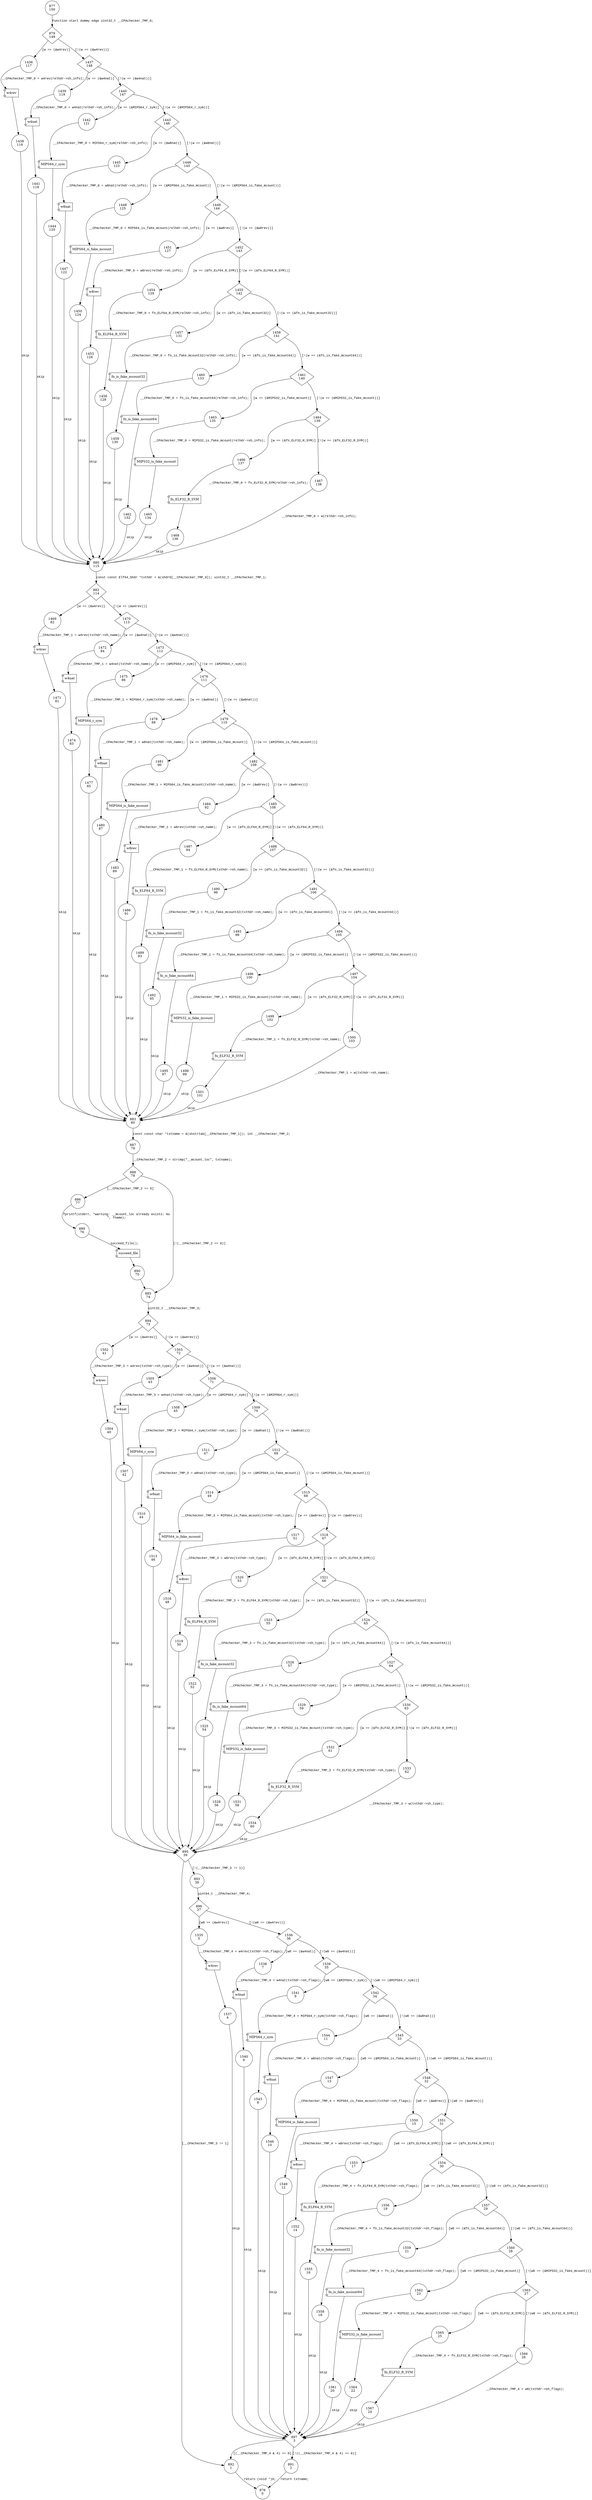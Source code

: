 digraph __has64_rel_mcount {
877 [shape="circle" label="877\n150"]
879 [shape="diamond" label="879\n149"]
1436 [shape="circle" label="1436\n117"]
1437 [shape="diamond" label="1437\n148"]
1439 [shape="circle" label="1439\n119"]
1440 [shape="diamond" label="1440\n147"]
1442 [shape="circle" label="1442\n121"]
1443 [shape="diamond" label="1443\n146"]
1445 [shape="circle" label="1445\n123"]
1446 [shape="diamond" label="1446\n145"]
1448 [shape="circle" label="1448\n125"]
1449 [shape="diamond" label="1449\n144"]
1451 [shape="circle" label="1451\n127"]
1452 [shape="diamond" label="1452\n143"]
1454 [shape="circle" label="1454\n129"]
1455 [shape="diamond" label="1455\n142"]
1457 [shape="circle" label="1457\n131"]
1458 [shape="diamond" label="1458\n141"]
1460 [shape="circle" label="1460\n133"]
1461 [shape="diamond" label="1461\n140"]
1463 [shape="circle" label="1463\n135"]
1464 [shape="diamond" label="1464\n139"]
1466 [shape="circle" label="1466\n137"]
1467 [shape="circle" label="1467\n138"]
880 [shape="circle" label="880\n115"]
882 [shape="diamond" label="882\n114"]
1469 [shape="circle" label="1469\n82"]
1470 [shape="diamond" label="1470\n113"]
1472 [shape="circle" label="1472\n84"]
1473 [shape="diamond" label="1473\n112"]
1475 [shape="circle" label="1475\n86"]
1476 [shape="diamond" label="1476\n111"]
1478 [shape="circle" label="1478\n88"]
1479 [shape="diamond" label="1479\n110"]
1481 [shape="circle" label="1481\n90"]
1482 [shape="diamond" label="1482\n109"]
1484 [shape="circle" label="1484\n92"]
1485 [shape="diamond" label="1485\n108"]
1487 [shape="circle" label="1487\n94"]
1488 [shape="diamond" label="1488\n107"]
1490 [shape="circle" label="1490\n96"]
1491 [shape="diamond" label="1491\n106"]
1493 [shape="circle" label="1493\n98"]
1494 [shape="diamond" label="1494\n105"]
1496 [shape="circle" label="1496\n100"]
1497 [shape="diamond" label="1497\n104"]
1499 [shape="circle" label="1499\n102"]
1500 [shape="circle" label="1500\n103"]
883 [shape="circle" label="883\n80"]
887 [shape="circle" label="887\n79"]
888 [shape="diamond" label="888\n78"]
886 [shape="circle" label="886\n77"]
885 [shape="circle" label="885\n74"]
894 [shape="diamond" label="894\n73"]
1502 [shape="circle" label="1502\n41"]
1503 [shape="diamond" label="1503\n72"]
1505 [shape="circle" label="1505\n43"]
1506 [shape="diamond" label="1506\n71"]
1508 [shape="circle" label="1508\n45"]
1509 [shape="diamond" label="1509\n70"]
1511 [shape="circle" label="1511\n47"]
1512 [shape="diamond" label="1512\n69"]
1514 [shape="circle" label="1514\n49"]
1515 [shape="diamond" label="1515\n68"]
1517 [shape="circle" label="1517\n51"]
1518 [shape="diamond" label="1518\n67"]
1520 [shape="circle" label="1520\n53"]
1521 [shape="diamond" label="1521\n66"]
1523 [shape="circle" label="1523\n55"]
1524 [shape="diamond" label="1524\n65"]
1526 [shape="circle" label="1526\n57"]
1527 [shape="diamond" label="1527\n64"]
1529 [shape="circle" label="1529\n59"]
1530 [shape="diamond" label="1530\n63"]
1532 [shape="circle" label="1532\n61"]
1533 [shape="circle" label="1533\n62"]
895 [shape="diamond" label="895\n39"]
892 [shape="circle" label="892\n1"]
893 [shape="circle" label="893\n38"]
896 [shape="diamond" label="896\n37"]
1535 [shape="circle" label="1535\n5"]
1536 [shape="diamond" label="1536\n36"]
1538 [shape="circle" label="1538\n7"]
1539 [shape="diamond" label="1539\n35"]
1541 [shape="circle" label="1541\n9"]
1542 [shape="diamond" label="1542\n34"]
1544 [shape="circle" label="1544\n11"]
1545 [shape="diamond" label="1545\n33"]
1547 [shape="circle" label="1547\n13"]
1548 [shape="diamond" label="1548\n32"]
1550 [shape="circle" label="1550\n15"]
1551 [shape="diamond" label="1551\n31"]
1553 [shape="circle" label="1553\n17"]
1554 [shape="diamond" label="1554\n30"]
1556 [shape="circle" label="1556\n19"]
1557 [shape="diamond" label="1557\n29"]
1559 [shape="circle" label="1559\n21"]
1560 [shape="diamond" label="1560\n28"]
1562 [shape="circle" label="1562\n23"]
1563 [shape="diamond" label="1563\n27"]
1565 [shape="circle" label="1565\n25"]
1566 [shape="circle" label="1566\n26"]
897 [shape="diamond" label="897\n3"]
891 [shape="circle" label="891\n2"]
876 [shape="circle" label="876\n0"]
1567 [shape="circle" label="1567\n24"]
1564 [shape="circle" label="1564\n22"]
1561 [shape="circle" label="1561\n20"]
1558 [shape="circle" label="1558\n18"]
1555 [shape="circle" label="1555\n16"]
1552 [shape="circle" label="1552\n14"]
1549 [shape="circle" label="1549\n12"]
1546 [shape="circle" label="1546\n10"]
1543 [shape="circle" label="1543\n8"]
1540 [shape="circle" label="1540\n6"]
1537 [shape="circle" label="1537\n4"]
1534 [shape="circle" label="1534\n60"]
1531 [shape="circle" label="1531\n58"]
1528 [shape="circle" label="1528\n56"]
1525 [shape="circle" label="1525\n54"]
1522 [shape="circle" label="1522\n52"]
1519 [shape="circle" label="1519\n50"]
1516 [shape="circle" label="1516\n48"]
1513 [shape="circle" label="1513\n46"]
1510 [shape="circle" label="1510\n44"]
1507 [shape="circle" label="1507\n42"]
1504 [shape="circle" label="1504\n40"]
889 [shape="circle" label="889\n76"]
890 [shape="circle" label="890\n75"]
1501 [shape="circle" label="1501\n101"]
1498 [shape="circle" label="1498\n99"]
1495 [shape="circle" label="1495\n97"]
1492 [shape="circle" label="1492\n95"]
1489 [shape="circle" label="1489\n93"]
1486 [shape="circle" label="1486\n91"]
1483 [shape="circle" label="1483\n89"]
1480 [shape="circle" label="1480\n87"]
1477 [shape="circle" label="1477\n85"]
1474 [shape="circle" label="1474\n83"]
1471 [shape="circle" label="1471\n81"]
1468 [shape="circle" label="1468\n136"]
1465 [shape="circle" label="1465\n134"]
1462 [shape="circle" label="1462\n132"]
1459 [shape="circle" label="1459\n130"]
1456 [shape="circle" label="1456\n128"]
1453 [shape="circle" label="1453\n126"]
1450 [shape="circle" label="1450\n124"]
1447 [shape="circle" label="1447\n122"]
1444 [shape="circle" label="1444\n120"]
1441 [shape="circle" label="1441\n118"]
1438 [shape="circle" label="1438\n116"]
877 -> 879 [label="Function start dummy edge uint32_t __CPAchecker_TMP_0;" fontname="Courier New"]
879 -> 1436 [label="[w == (&w4rev)]" fontname="Courier New"]
879 -> 1437 [label="[!(w == (&w4rev))]" fontname="Courier New"]
1437 -> 1439 [label="[w == (&w4nat)]" fontname="Courier New"]
1437 -> 1440 [label="[!(w == (&w4nat))]" fontname="Courier New"]
1440 -> 1442 [label="[w == (&MIPS64_r_sym)]" fontname="Courier New"]
1440 -> 1443 [label="[!(w == (&MIPS64_r_sym))]" fontname="Courier New"]
1443 -> 1445 [label="[w == (&w8nat)]" fontname="Courier New"]
1443 -> 1446 [label="[!(w == (&w8nat))]" fontname="Courier New"]
1446 -> 1448 [label="[w == (&MIPS64_is_fake_mcount)]" fontname="Courier New"]
1446 -> 1449 [label="[!(w == (&MIPS64_is_fake_mcount))]" fontname="Courier New"]
1449 -> 1451 [label="[w == (&w8rev)]" fontname="Courier New"]
1449 -> 1452 [label="[!(w == (&w8rev))]" fontname="Courier New"]
1452 -> 1454 [label="[w == (&fn_ELF64_R_SYM)]" fontname="Courier New"]
1452 -> 1455 [label="[!(w == (&fn_ELF64_R_SYM))]" fontname="Courier New"]
1455 -> 1457 [label="[w == (&fn_is_fake_mcount32)]" fontname="Courier New"]
1455 -> 1458 [label="[!(w == (&fn_is_fake_mcount32))]" fontname="Courier New"]
1458 -> 1460 [label="[w == (&fn_is_fake_mcount64)]" fontname="Courier New"]
1458 -> 1461 [label="[!(w == (&fn_is_fake_mcount64))]" fontname="Courier New"]
1461 -> 1463 [label="[w == (&MIPS32_is_fake_mcount)]" fontname="Courier New"]
1461 -> 1464 [label="[!(w == (&MIPS32_is_fake_mcount))]" fontname="Courier New"]
1464 -> 1466 [label="[w == (&fn_ELF32_R_SYM)]" fontname="Courier New"]
1464 -> 1467 [label="[!(w == (&fn_ELF32_R_SYM))]" fontname="Courier New"]
880 -> 882 [label="const const Elf64_Shdr *txthdr = &(shdr0[__CPAchecker_TMP_0]); uint32_t __CPAchecker_TMP_1;" fontname="Courier New"]
882 -> 1469 [label="[w == (&w4rev)]" fontname="Courier New"]
882 -> 1470 [label="[!(w == (&w4rev))]" fontname="Courier New"]
1470 -> 1472 [label="[w == (&w4nat)]" fontname="Courier New"]
1470 -> 1473 [label="[!(w == (&w4nat))]" fontname="Courier New"]
1473 -> 1475 [label="[w == (&MIPS64_r_sym)]" fontname="Courier New"]
1473 -> 1476 [label="[!(w == (&MIPS64_r_sym))]" fontname="Courier New"]
1476 -> 1478 [label="[w == (&w8nat)]" fontname="Courier New"]
1476 -> 1479 [label="[!(w == (&w8nat))]" fontname="Courier New"]
1479 -> 1481 [label="[w == (&MIPS64_is_fake_mcount)]" fontname="Courier New"]
1479 -> 1482 [label="[!(w == (&MIPS64_is_fake_mcount))]" fontname="Courier New"]
1482 -> 1484 [label="[w == (&w8rev)]" fontname="Courier New"]
1482 -> 1485 [label="[!(w == (&w8rev))]" fontname="Courier New"]
1485 -> 1487 [label="[w == (&fn_ELF64_R_SYM)]" fontname="Courier New"]
1485 -> 1488 [label="[!(w == (&fn_ELF64_R_SYM))]" fontname="Courier New"]
1488 -> 1490 [label="[w == (&fn_is_fake_mcount32)]" fontname="Courier New"]
1488 -> 1491 [label="[!(w == (&fn_is_fake_mcount32))]" fontname="Courier New"]
1491 -> 1493 [label="[w == (&fn_is_fake_mcount64)]" fontname="Courier New"]
1491 -> 1494 [label="[!(w == (&fn_is_fake_mcount64))]" fontname="Courier New"]
1494 -> 1496 [label="[w == (&MIPS32_is_fake_mcount)]" fontname="Courier New"]
1494 -> 1497 [label="[!(w == (&MIPS32_is_fake_mcount))]" fontname="Courier New"]
1497 -> 1499 [label="[w == (&fn_ELF32_R_SYM)]" fontname="Courier New"]
1497 -> 1500 [label="[!(w == (&fn_ELF32_R_SYM))]" fontname="Courier New"]
883 -> 887 [label="const const char *txtname = &(shstrtab[__CPAchecker_TMP_1]); int __CPAchecker_TMP_2;" fontname="Courier New"]
888 -> 886 [label="[__CPAchecker_TMP_2 == 0]" fontname="Courier New"]
888 -> 885 [label="[!(__CPAchecker_TMP_2 == 0)]" fontname="Courier New"]
885 -> 894 [label="uint32_t __CPAchecker_TMP_3;" fontname="Courier New"]
894 -> 1502 [label="[w == (&w4rev)]" fontname="Courier New"]
894 -> 1503 [label="[!(w == (&w4rev))]" fontname="Courier New"]
1503 -> 1505 [label="[w == (&w4nat)]" fontname="Courier New"]
1503 -> 1506 [label="[!(w == (&w4nat))]" fontname="Courier New"]
1506 -> 1508 [label="[w == (&MIPS64_r_sym)]" fontname="Courier New"]
1506 -> 1509 [label="[!(w == (&MIPS64_r_sym))]" fontname="Courier New"]
1509 -> 1511 [label="[w == (&w8nat)]" fontname="Courier New"]
1509 -> 1512 [label="[!(w == (&w8nat))]" fontname="Courier New"]
1512 -> 1514 [label="[w == (&MIPS64_is_fake_mcount)]" fontname="Courier New"]
1512 -> 1515 [label="[!(w == (&MIPS64_is_fake_mcount))]" fontname="Courier New"]
1515 -> 1517 [label="[w == (&w8rev)]" fontname="Courier New"]
1515 -> 1518 [label="[!(w == (&w8rev))]" fontname="Courier New"]
1518 -> 1520 [label="[w == (&fn_ELF64_R_SYM)]" fontname="Courier New"]
1518 -> 1521 [label="[!(w == (&fn_ELF64_R_SYM))]" fontname="Courier New"]
1521 -> 1523 [label="[w == (&fn_is_fake_mcount32)]" fontname="Courier New"]
1521 -> 1524 [label="[!(w == (&fn_is_fake_mcount32))]" fontname="Courier New"]
1524 -> 1526 [label="[w == (&fn_is_fake_mcount64)]" fontname="Courier New"]
1524 -> 1527 [label="[!(w == (&fn_is_fake_mcount64))]" fontname="Courier New"]
1527 -> 1529 [label="[w == (&MIPS32_is_fake_mcount)]" fontname="Courier New"]
1527 -> 1530 [label="[!(w == (&MIPS32_is_fake_mcount))]" fontname="Courier New"]
1530 -> 1532 [label="[w == (&fn_ELF32_R_SYM)]" fontname="Courier New"]
1530 -> 1533 [label="[!(w == (&fn_ELF32_R_SYM))]" fontname="Courier New"]
895 -> 892 [label="[__CPAchecker_TMP_3 != 1]" fontname="Courier New"]
895 -> 893 [label="[!(__CPAchecker_TMP_3 != 1)]" fontname="Courier New"]
896 -> 1535 [label="[w8 == (&w4rev)]" fontname="Courier New"]
896 -> 1536 [label="[!(w8 == (&w4rev))]" fontname="Courier New"]
1536 -> 1538 [label="[w8 == (&w4nat)]" fontname="Courier New"]
1536 -> 1539 [label="[!(w8 == (&w4nat))]" fontname="Courier New"]
1539 -> 1541 [label="[w8 == (&MIPS64_r_sym)]" fontname="Courier New"]
1539 -> 1542 [label="[!(w8 == (&MIPS64_r_sym))]" fontname="Courier New"]
1542 -> 1544 [label="[w8 == (&w8nat)]" fontname="Courier New"]
1542 -> 1545 [label="[!(w8 == (&w8nat))]" fontname="Courier New"]
1545 -> 1547 [label="[w8 == (&MIPS64_is_fake_mcount)]" fontname="Courier New"]
1545 -> 1548 [label="[!(w8 == (&MIPS64_is_fake_mcount))]" fontname="Courier New"]
1548 -> 1550 [label="[w8 == (&w8rev)]" fontname="Courier New"]
1548 -> 1551 [label="[!(w8 == (&w8rev))]" fontname="Courier New"]
1551 -> 1553 [label="[w8 == (&fn_ELF64_R_SYM)]" fontname="Courier New"]
1551 -> 1554 [label="[!(w8 == (&fn_ELF64_R_SYM))]" fontname="Courier New"]
1554 -> 1556 [label="[w8 == (&fn_is_fake_mcount32)]" fontname="Courier New"]
1554 -> 1557 [label="[!(w8 == (&fn_is_fake_mcount32))]" fontname="Courier New"]
1557 -> 1559 [label="[w8 == (&fn_is_fake_mcount64)]" fontname="Courier New"]
1557 -> 1560 [label="[!(w8 == (&fn_is_fake_mcount64))]" fontname="Courier New"]
1560 -> 1562 [label="[w8 == (&MIPS32_is_fake_mcount)]" fontname="Courier New"]
1560 -> 1563 [label="[!(w8 == (&MIPS32_is_fake_mcount))]" fontname="Courier New"]
1563 -> 1565 [label="[w8 == (&fn_ELF32_R_SYM)]" fontname="Courier New"]
1563 -> 1566 [label="[!(w8 == (&fn_ELF32_R_SYM))]" fontname="Courier New"]
897 -> 892 [label="[(__CPAchecker_TMP_4 & 4) == 0]" fontname="Courier New"]
897 -> 891 [label="[!((__CPAchecker_TMP_4 & 4) == 0)]" fontname="Courier New"]
892 -> 876 [label="return (void *)0;" fontname="Courier New"]
100068 [shape="component" label="fn_ELF32_R_SYM"]
1565 -> 100068 [label="__CPAchecker_TMP_4 = fn_ELF32_R_SYM(txthdr->sh_flags);" fontname="Courier New"]
100068 -> 1567 [label="" fontname="Courier New"]
100069 [shape="component" label="MIPS32_is_fake_mcount"]
1562 -> 100069 [label="__CPAchecker_TMP_4 = MIPS32_is_fake_mcount(txthdr->sh_flags);" fontname="Courier New"]
100069 -> 1564 [label="" fontname="Courier New"]
100070 [shape="component" label="fn_is_fake_mcount64"]
1559 -> 100070 [label="__CPAchecker_TMP_4 = fn_is_fake_mcount64(txthdr->sh_flags);" fontname="Courier New"]
100070 -> 1561 [label="" fontname="Courier New"]
100071 [shape="component" label="fn_is_fake_mcount32"]
1556 -> 100071 [label="__CPAchecker_TMP_4 = fn_is_fake_mcount32(txthdr->sh_flags);" fontname="Courier New"]
100071 -> 1558 [label="" fontname="Courier New"]
100072 [shape="component" label="fn_ELF64_R_SYM"]
1553 -> 100072 [label="__CPAchecker_TMP_4 = fn_ELF64_R_SYM(txthdr->sh_flags);" fontname="Courier New"]
100072 -> 1555 [label="" fontname="Courier New"]
100073 [shape="component" label="w8rev"]
1550 -> 100073 [label="__CPAchecker_TMP_4 = w8rev(txthdr->sh_flags);" fontname="Courier New"]
100073 -> 1552 [label="" fontname="Courier New"]
100074 [shape="component" label="MIPS64_is_fake_mcount"]
1547 -> 100074 [label="__CPAchecker_TMP_4 = MIPS64_is_fake_mcount(txthdr->sh_flags);" fontname="Courier New"]
100074 -> 1549 [label="" fontname="Courier New"]
100075 [shape="component" label="w8nat"]
1544 -> 100075 [label="__CPAchecker_TMP_4 = w8nat(txthdr->sh_flags);" fontname="Courier New"]
100075 -> 1546 [label="" fontname="Courier New"]
100076 [shape="component" label="MIPS64_r_sym"]
1541 -> 100076 [label="__CPAchecker_TMP_4 = MIPS64_r_sym(txthdr->sh_flags);" fontname="Courier New"]
100076 -> 1543 [label="" fontname="Courier New"]
100077 [shape="component" label="w4nat"]
1538 -> 100077 [label="__CPAchecker_TMP_4 = w4nat(txthdr->sh_flags);" fontname="Courier New"]
100077 -> 1540 [label="" fontname="Courier New"]
100078 [shape="component" label="w4rev"]
1535 -> 100078 [label="__CPAchecker_TMP_4 = w4rev(txthdr->sh_flags);" fontname="Courier New"]
100078 -> 1537 [label="" fontname="Courier New"]
100079 [shape="component" label="fn_ELF32_R_SYM"]
1532 -> 100079 [label="__CPAchecker_TMP_3 = fn_ELF32_R_SYM(txthdr->sh_type);" fontname="Courier New"]
100079 -> 1534 [label="" fontname="Courier New"]
100080 [shape="component" label="MIPS32_is_fake_mcount"]
1529 -> 100080 [label="__CPAchecker_TMP_3 = MIPS32_is_fake_mcount(txthdr->sh_type);" fontname="Courier New"]
100080 -> 1531 [label="" fontname="Courier New"]
100081 [shape="component" label="fn_is_fake_mcount64"]
1526 -> 100081 [label="__CPAchecker_TMP_3 = fn_is_fake_mcount64(txthdr->sh_type);" fontname="Courier New"]
100081 -> 1528 [label="" fontname="Courier New"]
100082 [shape="component" label="fn_is_fake_mcount32"]
1523 -> 100082 [label="__CPAchecker_TMP_3 = fn_is_fake_mcount32(txthdr->sh_type);" fontname="Courier New"]
100082 -> 1525 [label="" fontname="Courier New"]
100083 [shape="component" label="fn_ELF64_R_SYM"]
1520 -> 100083 [label="__CPAchecker_TMP_3 = fn_ELF64_R_SYM(txthdr->sh_type);" fontname="Courier New"]
100083 -> 1522 [label="" fontname="Courier New"]
100084 [shape="component" label="w8rev"]
1517 -> 100084 [label="__CPAchecker_TMP_3 = w8rev(txthdr->sh_type);" fontname="Courier New"]
100084 -> 1519 [label="" fontname="Courier New"]
100085 [shape="component" label="MIPS64_is_fake_mcount"]
1514 -> 100085 [label="__CPAchecker_TMP_3 = MIPS64_is_fake_mcount(txthdr->sh_type);" fontname="Courier New"]
100085 -> 1516 [label="" fontname="Courier New"]
100086 [shape="component" label="w8nat"]
1511 -> 100086 [label="__CPAchecker_TMP_3 = w8nat(txthdr->sh_type);" fontname="Courier New"]
100086 -> 1513 [label="" fontname="Courier New"]
100087 [shape="component" label="MIPS64_r_sym"]
1508 -> 100087 [label="__CPAchecker_TMP_3 = MIPS64_r_sym(txthdr->sh_type);" fontname="Courier New"]
100087 -> 1510 [label="" fontname="Courier New"]
100088 [shape="component" label="w4nat"]
1505 -> 100088 [label="__CPAchecker_TMP_3 = w4nat(txthdr->sh_type);" fontname="Courier New"]
100088 -> 1507 [label="" fontname="Courier New"]
100089 [shape="component" label="w4rev"]
1502 -> 100089 [label="__CPAchecker_TMP_3 = w4rev(txthdr->sh_type);" fontname="Courier New"]
100089 -> 1504 [label="" fontname="Courier New"]
886 -> 889 [label="fprintf(stderr, \"warning: __mcount_loc already exists: %s\n\", fname);" fontname="Courier New"]
100090 [shape="component" label="succeed_file"]
889 -> 100090 [label="succeed_file();" fontname="Courier New"]
100090 -> 890 [label="" fontname="Courier New"]
100091 [shape="component" label="fn_ELF32_R_SYM"]
1499 -> 100091 [label="__CPAchecker_TMP_1 = fn_ELF32_R_SYM(txthdr->sh_name);" fontname="Courier New"]
100091 -> 1501 [label="" fontname="Courier New"]
100092 [shape="component" label="MIPS32_is_fake_mcount"]
1496 -> 100092 [label="__CPAchecker_TMP_1 = MIPS32_is_fake_mcount(txthdr->sh_name);" fontname="Courier New"]
100092 -> 1498 [label="" fontname="Courier New"]
100093 [shape="component" label="fn_is_fake_mcount64"]
1493 -> 100093 [label="__CPAchecker_TMP_1 = fn_is_fake_mcount64(txthdr->sh_name);" fontname="Courier New"]
100093 -> 1495 [label="" fontname="Courier New"]
100094 [shape="component" label="fn_is_fake_mcount32"]
1490 -> 100094 [label="__CPAchecker_TMP_1 = fn_is_fake_mcount32(txthdr->sh_name);" fontname="Courier New"]
100094 -> 1492 [label="" fontname="Courier New"]
100095 [shape="component" label="fn_ELF64_R_SYM"]
1487 -> 100095 [label="__CPAchecker_TMP_1 = fn_ELF64_R_SYM(txthdr->sh_name);" fontname="Courier New"]
100095 -> 1489 [label="" fontname="Courier New"]
100096 [shape="component" label="w8rev"]
1484 -> 100096 [label="__CPAchecker_TMP_1 = w8rev(txthdr->sh_name);" fontname="Courier New"]
100096 -> 1486 [label="" fontname="Courier New"]
100097 [shape="component" label="MIPS64_is_fake_mcount"]
1481 -> 100097 [label="__CPAchecker_TMP_1 = MIPS64_is_fake_mcount(txthdr->sh_name);" fontname="Courier New"]
100097 -> 1483 [label="" fontname="Courier New"]
100098 [shape="component" label="w8nat"]
1478 -> 100098 [label="__CPAchecker_TMP_1 = w8nat(txthdr->sh_name);" fontname="Courier New"]
100098 -> 1480 [label="" fontname="Courier New"]
100099 [shape="component" label="MIPS64_r_sym"]
1475 -> 100099 [label="__CPAchecker_TMP_1 = MIPS64_r_sym(txthdr->sh_name);" fontname="Courier New"]
100099 -> 1477 [label="" fontname="Courier New"]
100100 [shape="component" label="w4nat"]
1472 -> 100100 [label="__CPAchecker_TMP_1 = w4nat(txthdr->sh_name);" fontname="Courier New"]
100100 -> 1474 [label="" fontname="Courier New"]
100101 [shape="component" label="w4rev"]
1469 -> 100101 [label="__CPAchecker_TMP_1 = w4rev(txthdr->sh_name);" fontname="Courier New"]
100101 -> 1471 [label="" fontname="Courier New"]
100102 [shape="component" label="fn_ELF32_R_SYM"]
1466 -> 100102 [label="__CPAchecker_TMP_0 = fn_ELF32_R_SYM(relhdr->sh_info);" fontname="Courier New"]
100102 -> 1468 [label="" fontname="Courier New"]
100103 [shape="component" label="MIPS32_is_fake_mcount"]
1463 -> 100103 [label="__CPAchecker_TMP_0 = MIPS32_is_fake_mcount(relhdr->sh_info);" fontname="Courier New"]
100103 -> 1465 [label="" fontname="Courier New"]
100104 [shape="component" label="fn_is_fake_mcount64"]
1460 -> 100104 [label="__CPAchecker_TMP_0 = fn_is_fake_mcount64(relhdr->sh_info);" fontname="Courier New"]
100104 -> 1462 [label="" fontname="Courier New"]
100105 [shape="component" label="fn_is_fake_mcount32"]
1457 -> 100105 [label="__CPAchecker_TMP_0 = fn_is_fake_mcount32(relhdr->sh_info);" fontname="Courier New"]
100105 -> 1459 [label="" fontname="Courier New"]
100106 [shape="component" label="fn_ELF64_R_SYM"]
1454 -> 100106 [label="__CPAchecker_TMP_0 = fn_ELF64_R_SYM(relhdr->sh_info);" fontname="Courier New"]
100106 -> 1456 [label="" fontname="Courier New"]
100107 [shape="component" label="w8rev"]
1451 -> 100107 [label="__CPAchecker_TMP_0 = w8rev(relhdr->sh_info);" fontname="Courier New"]
100107 -> 1453 [label="" fontname="Courier New"]
100108 [shape="component" label="MIPS64_is_fake_mcount"]
1448 -> 100108 [label="__CPAchecker_TMP_0 = MIPS64_is_fake_mcount(relhdr->sh_info);" fontname="Courier New"]
100108 -> 1450 [label="" fontname="Courier New"]
100109 [shape="component" label="w8nat"]
1445 -> 100109 [label="__CPAchecker_TMP_0 = w8nat(relhdr->sh_info);" fontname="Courier New"]
100109 -> 1447 [label="" fontname="Courier New"]
100110 [shape="component" label="MIPS64_r_sym"]
1442 -> 100110 [label="__CPAchecker_TMP_0 = MIPS64_r_sym(relhdr->sh_info);" fontname="Courier New"]
100110 -> 1444 [label="" fontname="Courier New"]
100111 [shape="component" label="w4nat"]
1439 -> 100111 [label="__CPAchecker_TMP_0 = w4nat(relhdr->sh_info);" fontname="Courier New"]
100111 -> 1441 [label="" fontname="Courier New"]
100112 [shape="component" label="w4rev"]
1436 -> 100112 [label="__CPAchecker_TMP_0 = w4rev(relhdr->sh_info);" fontname="Courier New"]
100112 -> 1438 [label="" fontname="Courier New"]
1467 -> 880 [label="__CPAchecker_TMP_0 = w(relhdr->sh_info);" fontname="Courier New"]
1500 -> 883 [label="__CPAchecker_TMP_1 = w(txthdr->sh_name);" fontname="Courier New"]
887 -> 888 [label="__CPAchecker_TMP_2 = strcmp(\"__mcount_loc\", txtname);" fontname="Courier New"]
1533 -> 895 [label="__CPAchecker_TMP_3 = w(txthdr->sh_type);" fontname="Courier New"]
893 -> 896 [label="uint64_t __CPAchecker_TMP_4;" fontname="Courier New"]
1566 -> 897 [label="__CPAchecker_TMP_4 = w8(txthdr->sh_flags);" fontname="Courier New"]
891 -> 876 [label="return txtname;" fontname="Courier New"]
1567 -> 897 [label="skip" fontname="Courier New"]
1564 -> 897 [label="skip" fontname="Courier New"]
1561 -> 897 [label="skip" fontname="Courier New"]
1558 -> 897 [label="skip" fontname="Courier New"]
1555 -> 897 [label="skip" fontname="Courier New"]
1552 -> 897 [label="skip" fontname="Courier New"]
1549 -> 897 [label="skip" fontname="Courier New"]
1546 -> 897 [label="skip" fontname="Courier New"]
1543 -> 897 [label="skip" fontname="Courier New"]
1540 -> 897 [label="skip" fontname="Courier New"]
1537 -> 897 [label="skip" fontname="Courier New"]
1534 -> 895 [label="skip" fontname="Courier New"]
1531 -> 895 [label="skip" fontname="Courier New"]
1528 -> 895 [label="skip" fontname="Courier New"]
1525 -> 895 [label="skip" fontname="Courier New"]
1522 -> 895 [label="skip" fontname="Courier New"]
1519 -> 895 [label="skip" fontname="Courier New"]
1516 -> 895 [label="skip" fontname="Courier New"]
1513 -> 895 [label="skip" fontname="Courier New"]
1510 -> 895 [label="skip" fontname="Courier New"]
1507 -> 895 [label="skip" fontname="Courier New"]
1504 -> 895 [label="skip" fontname="Courier New"]
890 -> 885 [label="" fontname="Courier New"]
1501 -> 883 [label="skip" fontname="Courier New"]
1498 -> 883 [label="skip" fontname="Courier New"]
1495 -> 883 [label="skip" fontname="Courier New"]
1492 -> 883 [label="skip" fontname="Courier New"]
1489 -> 883 [label="skip" fontname="Courier New"]
1486 -> 883 [label="skip" fontname="Courier New"]
1483 -> 883 [label="skip" fontname="Courier New"]
1480 -> 883 [label="skip" fontname="Courier New"]
1477 -> 883 [label="skip" fontname="Courier New"]
1474 -> 883 [label="skip" fontname="Courier New"]
1471 -> 883 [label="skip" fontname="Courier New"]
1468 -> 880 [label="skip" fontname="Courier New"]
1465 -> 880 [label="skip" fontname="Courier New"]
1462 -> 880 [label="skip" fontname="Courier New"]
1459 -> 880 [label="skip" fontname="Courier New"]
1456 -> 880 [label="skip" fontname="Courier New"]
1453 -> 880 [label="skip" fontname="Courier New"]
1450 -> 880 [label="skip" fontname="Courier New"]
1447 -> 880 [label="skip" fontname="Courier New"]
1444 -> 880 [label="skip" fontname="Courier New"]
1441 -> 880 [label="skip" fontname="Courier New"]
1438 -> 880 [label="skip" fontname="Courier New"]
}